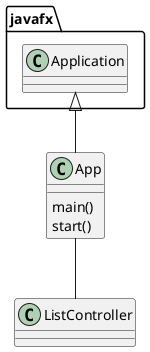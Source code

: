 @startuml
'https://plantuml.com/class-diagram

class App{
main()
start()
}

class ListController{

}
javafx.Application <|-- App
App -- ListController
@enduml